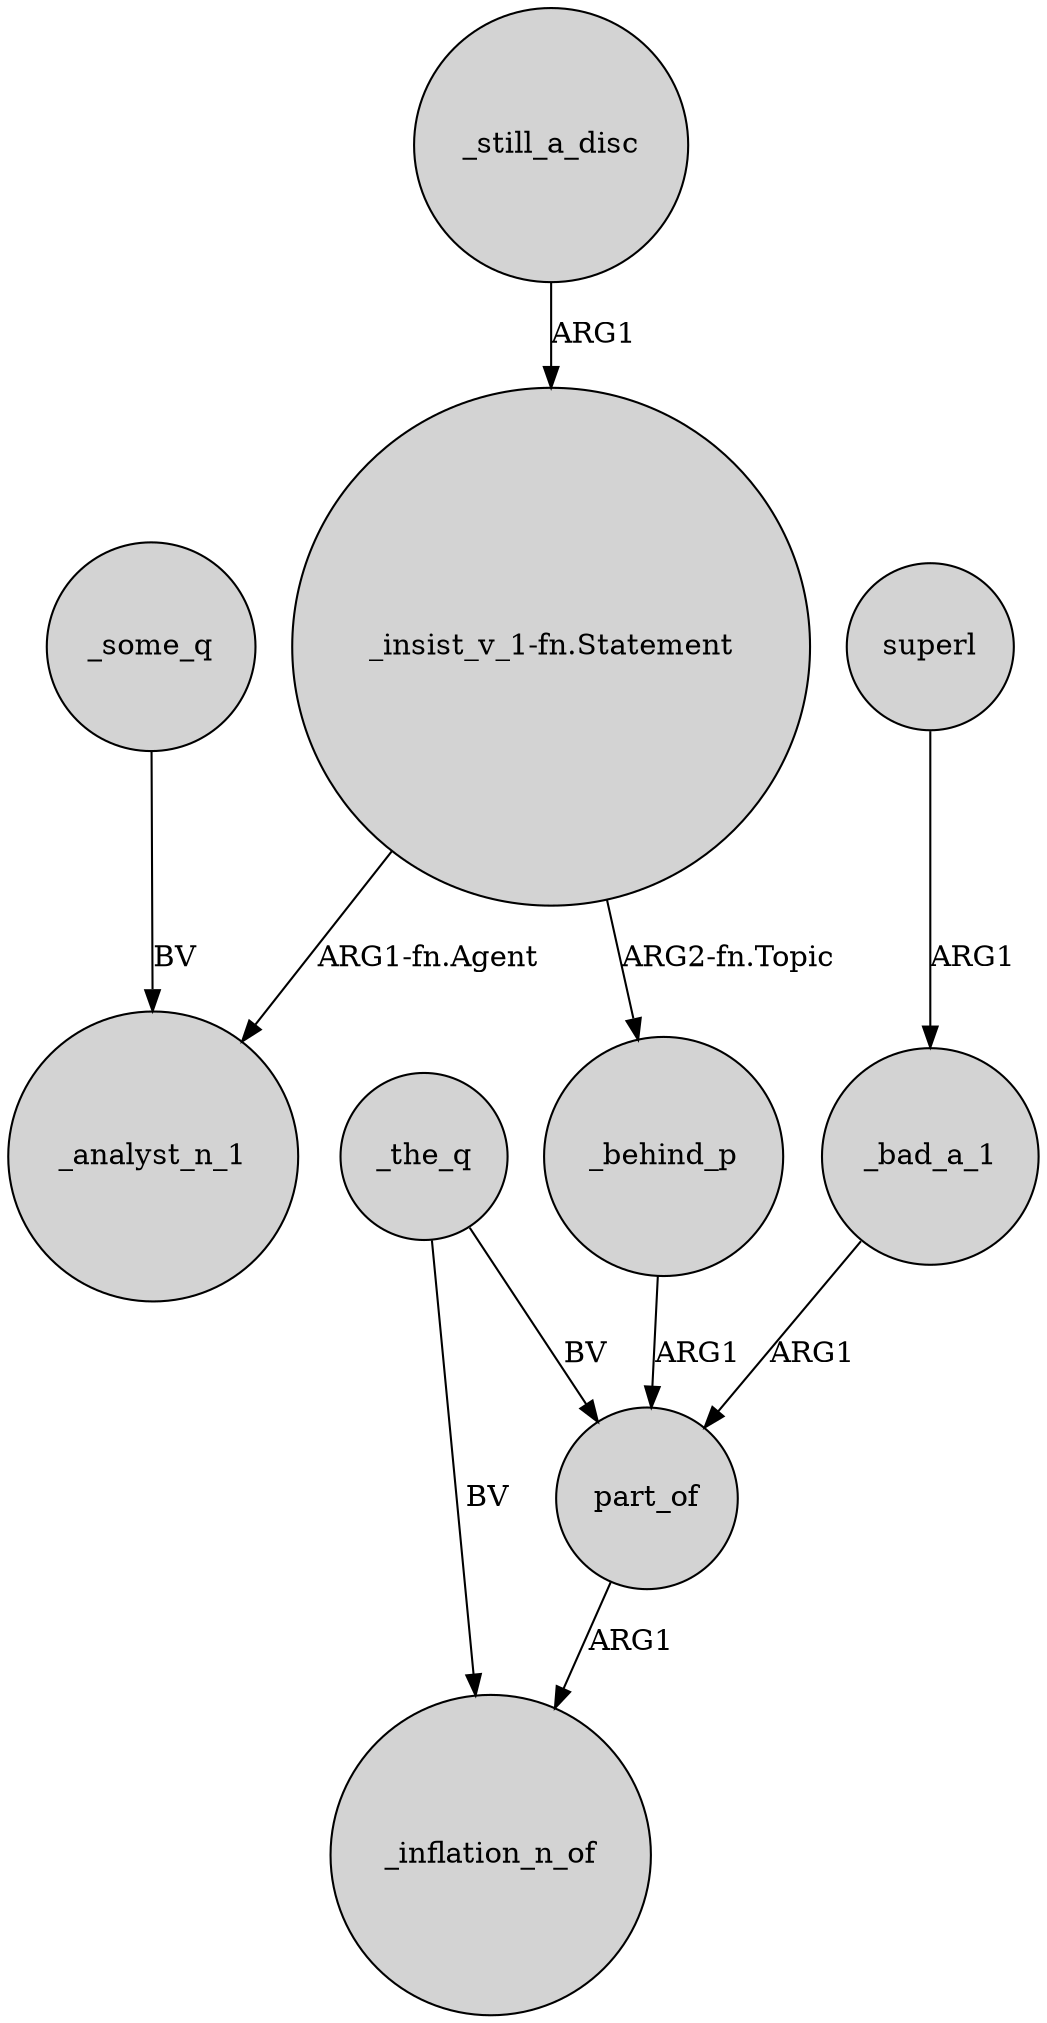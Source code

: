 digraph {
	node [shape=circle style=filled]
	"_insist_v_1-fn.Statement" -> _analyst_n_1 [label="ARG1-fn.Agent"]
	_behind_p -> part_of [label=ARG1]
	_the_q -> _inflation_n_of [label=BV]
	_some_q -> _analyst_n_1 [label=BV]
	superl -> _bad_a_1 [label=ARG1]
	_the_q -> part_of [label=BV]
	part_of -> _inflation_n_of [label=ARG1]
	_bad_a_1 -> part_of [label=ARG1]
	"_insist_v_1-fn.Statement" -> _behind_p [label="ARG2-fn.Topic"]
	_still_a_disc -> "_insist_v_1-fn.Statement" [label=ARG1]
}
